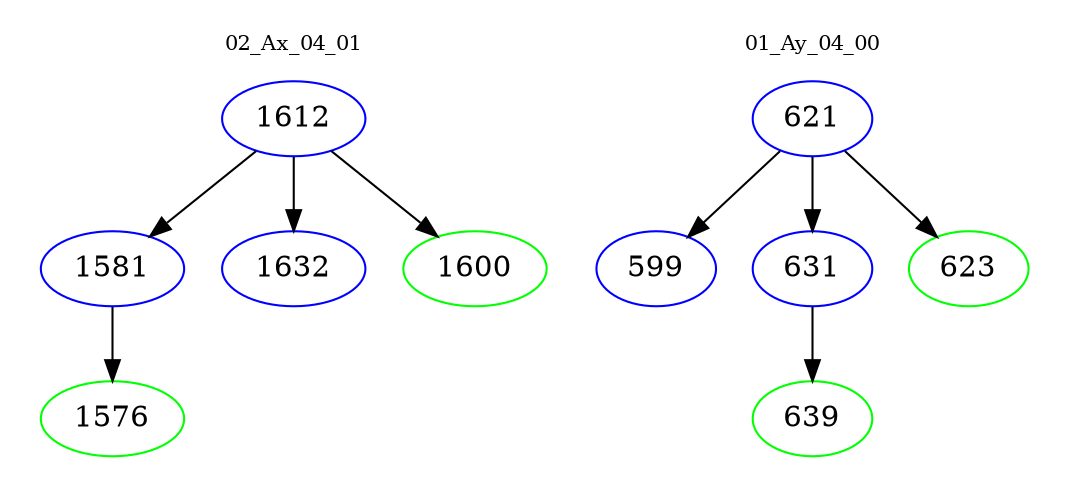digraph{
subgraph cluster_0 {
color = white
label = "02_Ax_04_01";
fontsize=10;
T0_1612 [label="1612", color="blue"]
T0_1612 -> T0_1581 [color="black"]
T0_1581 [label="1581", color="blue"]
T0_1581 -> T0_1576 [color="black"]
T0_1576 [label="1576", color="green"]
T0_1612 -> T0_1632 [color="black"]
T0_1632 [label="1632", color="blue"]
T0_1612 -> T0_1600 [color="black"]
T0_1600 [label="1600", color="green"]
}
subgraph cluster_1 {
color = white
label = "01_Ay_04_00";
fontsize=10;
T1_621 [label="621", color="blue"]
T1_621 -> T1_599 [color="black"]
T1_599 [label="599", color="blue"]
T1_621 -> T1_631 [color="black"]
T1_631 [label="631", color="blue"]
T1_631 -> T1_639 [color="black"]
T1_639 [label="639", color="green"]
T1_621 -> T1_623 [color="black"]
T1_623 [label="623", color="green"]
}
}
